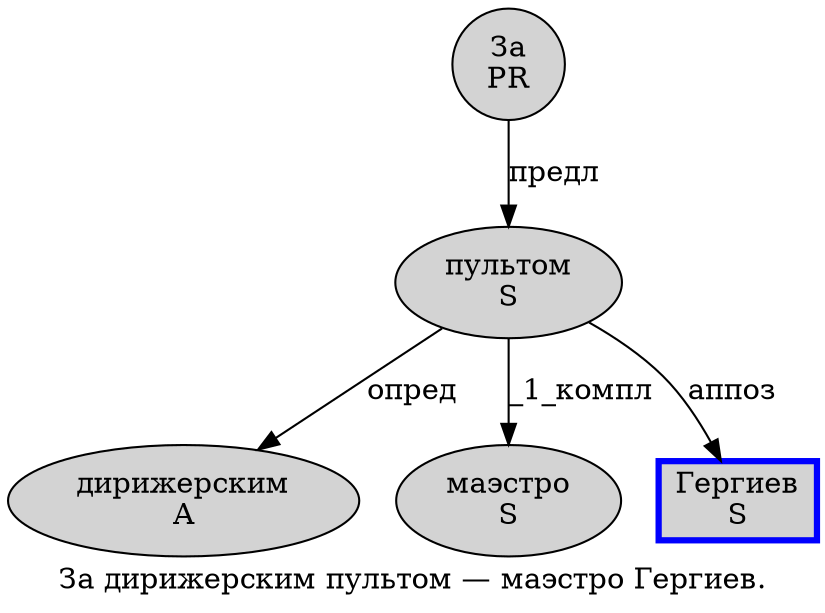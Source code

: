 digraph SENTENCE_989 {
	graph [label="За дирижерским пультом — маэстро Гергиев."]
	node [style=filled]
		0 [label="За
PR" color="" fillcolor=lightgray penwidth=1 shape=ellipse]
		1 [label="дирижерским
A" color="" fillcolor=lightgray penwidth=1 shape=ellipse]
		2 [label="пультом
S" color="" fillcolor=lightgray penwidth=1 shape=ellipse]
		4 [label="маэстро
S" color="" fillcolor=lightgray penwidth=1 shape=ellipse]
		5 [label="Гергиев
S" color=blue fillcolor=lightgray penwidth=3 shape=box]
			0 -> 2 [label="предл"]
			2 -> 1 [label="опред"]
			2 -> 4 [label="_1_компл"]
			2 -> 5 [label="аппоз"]
}